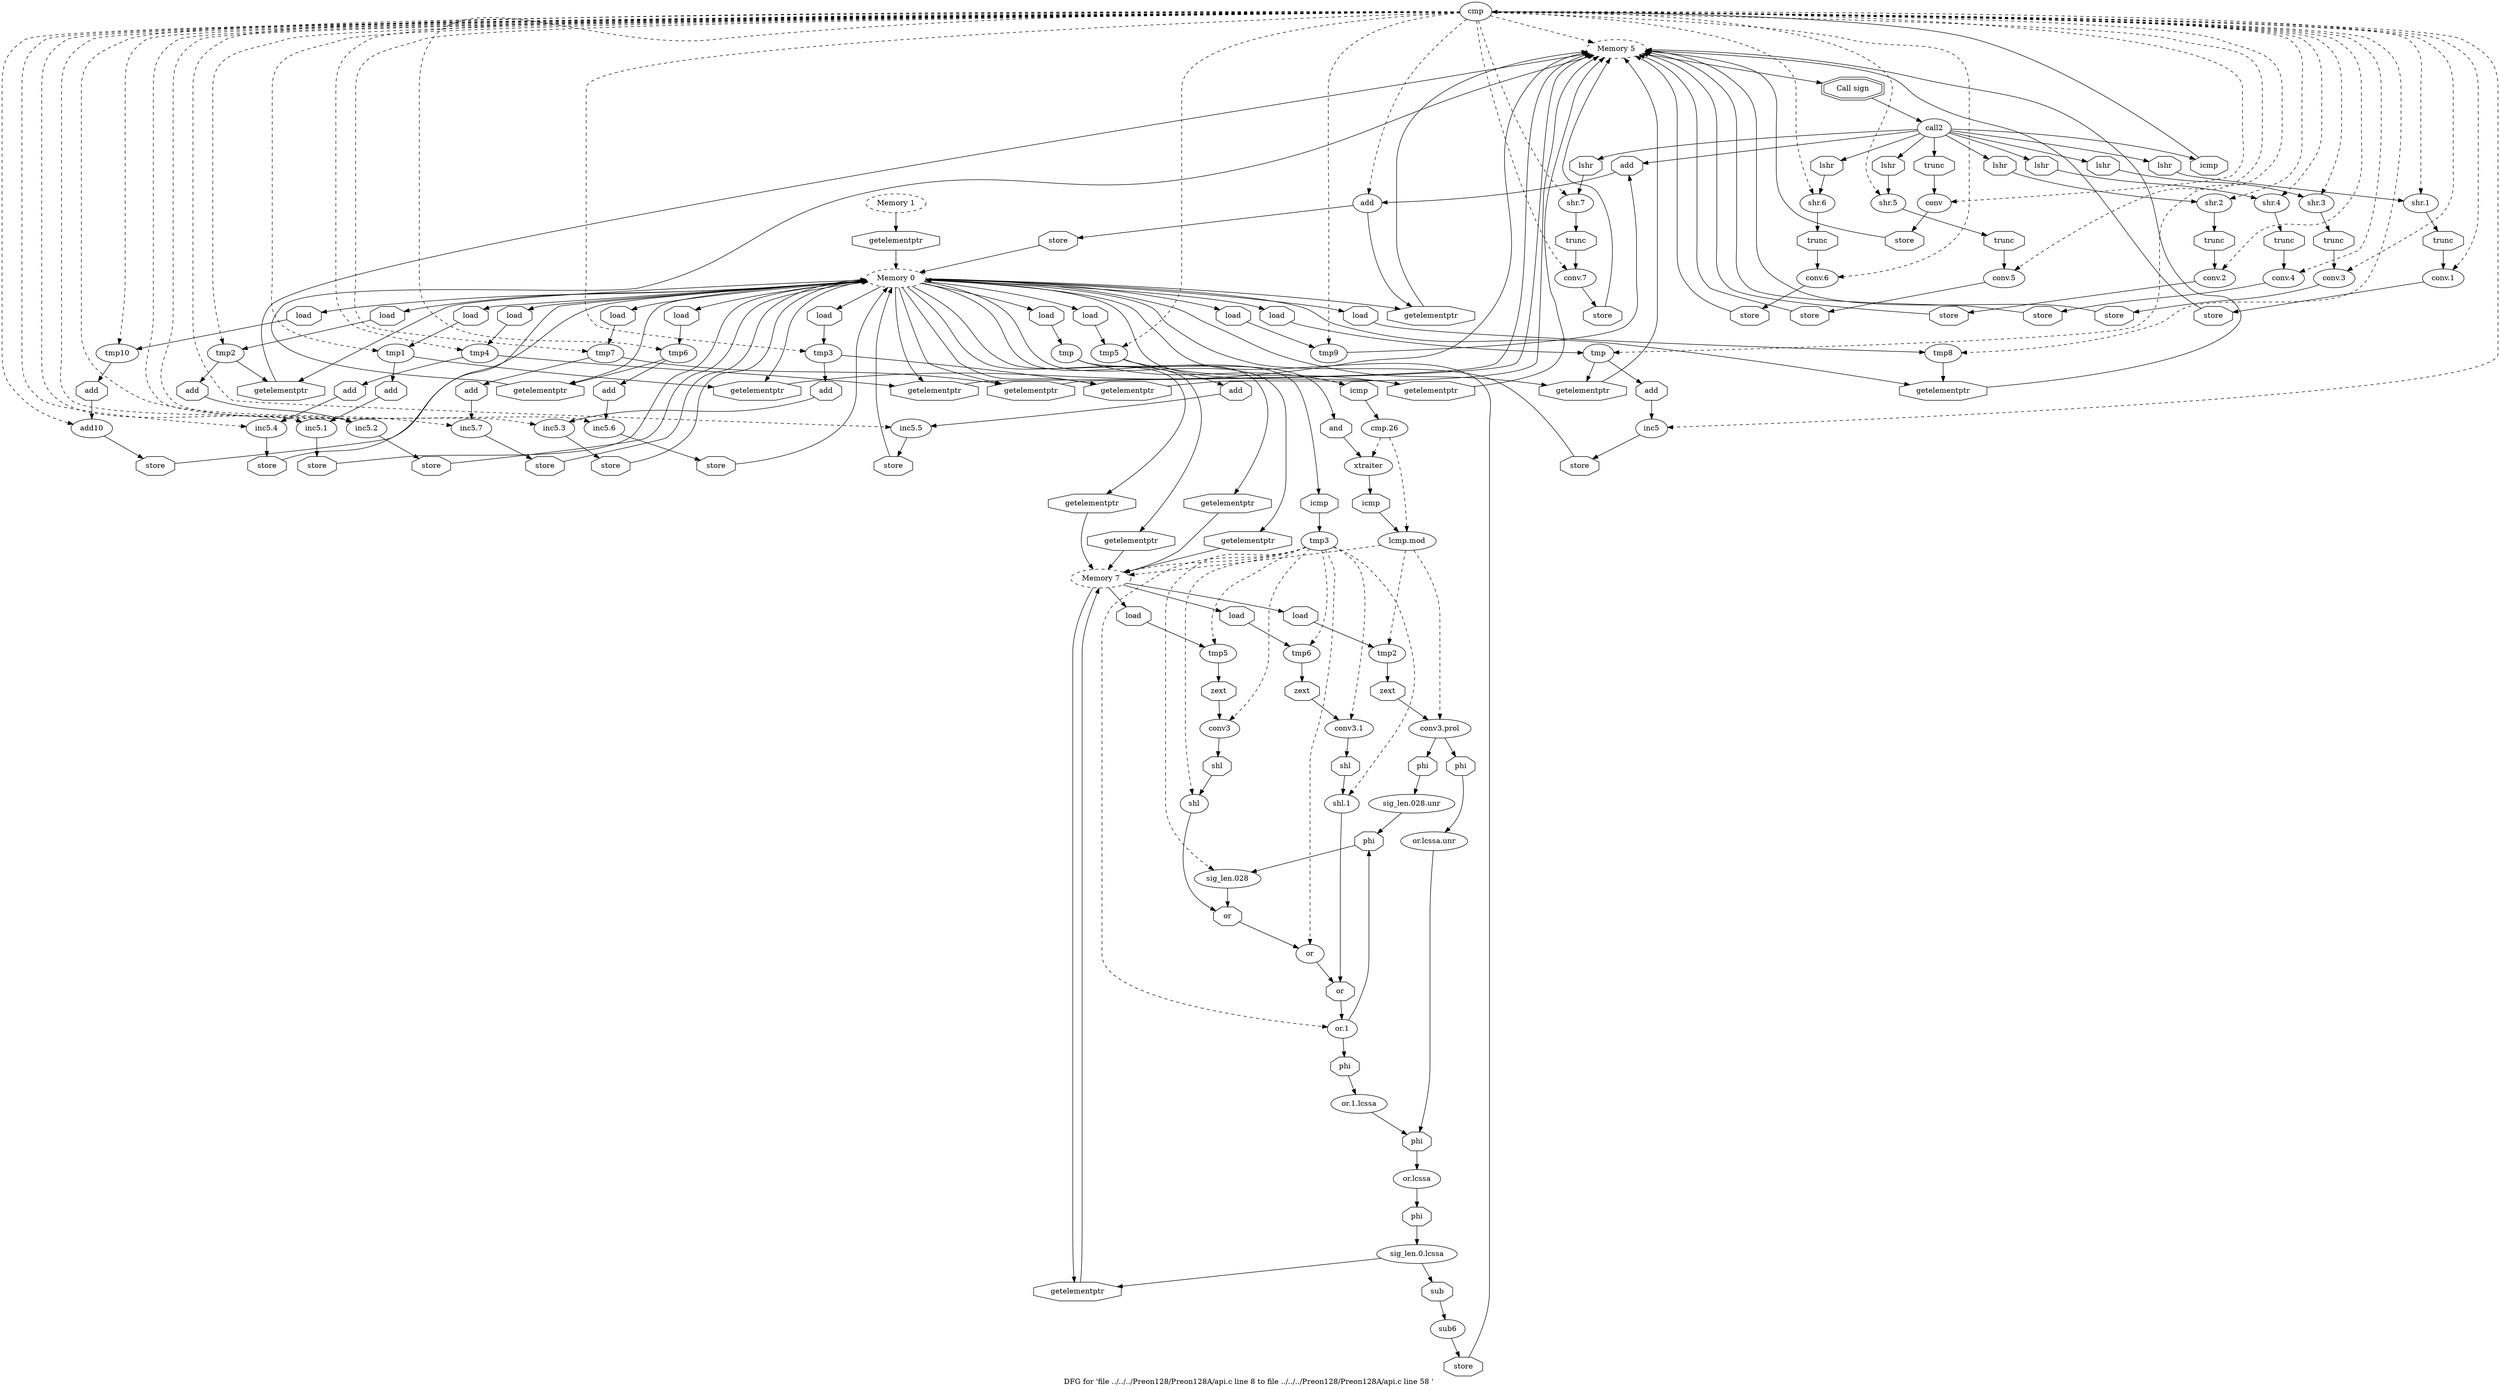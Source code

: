 digraph "DFG for 'file ../../../Preon128/Preon128A/api.c line 8 to file ../../../Preon128/Preon128A/api.c line 58 '  "{
label="DFG for 'file ../../../Preon128/Preon128A/api.c line 8 to file ../../../Preon128/Preon128A/api.c line 58 ' ";
node_2509[shape=ellipse,style=solid,label="cmp"]
node_2506[shape=ellipse,style=dashed,label="Memory 5"]
"node_2509"->"node_2506" [style=dashed]
node_2582[shape=ellipse,style=solid,label="inc5.6"]
"node_2509"->"node_2582" [style=dashed]
node_2587[shape=ellipse,style=solid,label="shr.7"]
"node_2509"->"node_2587" [style=dashed]
node_2524[shape=ellipse,style=solid,label="tmp1"]
"node_2509"->"node_2524" [style=dashed]
node_2589[shape=ellipse,style=solid,label="conv.7"]
"node_2509"->"node_2589" [style=dashed]
node_2531[shape=ellipse,style=solid,label="shr.2"]
"node_2509"->"node_2531" [style=dashed]
node_2591[shape=ellipse,style=solid,label="tmp7"]
"node_2509"->"node_2591" [style=dashed]
node_2593[shape=ellipse,style=solid,label="inc5.7"]
"node_2509"->"node_2593" [style=dashed]
node_2554[shape=ellipse,style=solid,label="shr.4"]
"node_2509"->"node_2554" [style=dashed]
node_2544[shape=ellipse,style=solid,label="conv.3"]
"node_2509"->"node_2544" [style=dashed]
node_2542[shape=ellipse,style=solid,label="shr.3"]
"node_2509"->"node_2542" [style=dashed]
node_2567[shape=ellipse,style=solid,label="conv.5"]
"node_2509"->"node_2567" [style=dashed]
node_2558[shape=ellipse,style=solid,label="tmp4"]
"node_2509"->"node_2558" [style=dashed]
node_2580[shape=ellipse,style=solid,label="tmp6"]
"node_2509"->"node_2580" [style=dashed]
node_2556[shape=ellipse,style=solid,label="conv.4"]
"node_2509"->"node_2556" [style=dashed]
node_2598[shape=ellipse,style=solid,label="tmp8"]
"node_2509"->"node_2598" [style=dashed]
node_2571[shape=ellipse,style=solid,label="inc5.5"]
"node_2509"->"node_2571" [style=dashed]
node_2569[shape=ellipse,style=solid,label="tmp5"]
"node_2509"->"node_2569" [style=dashed]
node_2526[shape=ellipse,style=solid,label="inc5.1"]
"node_2509"->"node_2526" [style=dashed]
node_2576[shape=ellipse,style=solid,label="shr.6"]
"node_2509"->"node_2576" [style=dashed]
node_2533[shape=ellipse,style=solid,label="conv.2"]
"node_2509"->"node_2533" [style=dashed]
node_2601[shape=ellipse,style=solid,label="tmp9"]
"node_2509"->"node_2601" [style=dashed]
node_2547[shape=ellipse,style=solid,label="tmp3"]
"node_2509"->"node_2547" [style=dashed]
node_2515[shape=ellipse,style=solid,label="inc5"]
"node_2509"->"node_2515" [style=dashed]
node_2603[shape=ellipse,style=solid,label="add"]
"node_2509"->"node_2603" [style=dashed]
node_2549[shape=ellipse,style=solid,label="inc5.3"]
"node_2509"->"node_2549" [style=dashed]
node_2565[shape=ellipse,style=solid,label="shr.5"]
"node_2509"->"node_2565" [style=dashed]
node_2560[shape=ellipse,style=solid,label="inc5.4"]
"node_2509"->"node_2560" [style=dashed]
node_2607[shape=ellipse,style=solid,label="tmp10"]
"node_2509"->"node_2607" [style=dashed]
node_2513[shape=ellipse,style=solid,label="tmp"]
"node_2509"->"node_2513" [style=dashed]
node_2609[shape=ellipse,style=solid,label="add10"]
"node_2509"->"node_2609" [style=dashed]
node_2511[shape=ellipse,style=solid,label="conv"]
"node_2509"->"node_2511" [style=dashed]
node_2578[shape=ellipse,style=solid,label="conv.6"]
"node_2509"->"node_2578" [style=dashed]
node_2537[shape=ellipse,style=solid,label="inc5.2"]
"node_2509"->"node_2537" [style=dashed]
node_2520[shape=ellipse,style=solid,label="shr.1"]
"node_2509"->"node_2520" [style=dashed]
node_2522[shape=ellipse,style=solid,label="conv.1"]
"node_2509"->"node_2522" [style=dashed]
node_2535[shape=ellipse,style=solid,label="tmp2"]
"node_2509"->"node_2535" [style=dashed]
node_2508[shape=doubleoctagon,style=solid,label="Call sign"]
node_2507[shape=ellipse,style=solid,label="call2"]
"node_2508"->"node_2507"
node_2588[shape=octagon,style=solid,label="lshr"]
"node_2507"->"node_2588"
node_2532[shape=octagon,style=solid,label="lshr"]
"node_2507"->"node_2532"
node_2510[shape=octagon,style=solid,label="icmp"]
"node_2507"->"node_2510"
node_2555[shape=octagon,style=solid,label="lshr"]
"node_2507"->"node_2555"
node_2604[shape=octagon,style=solid,label="add"]
"node_2507"->"node_2604"
node_2521[shape=octagon,style=solid,label="lshr"]
"node_2507"->"node_2521"
node_2512[shape=octagon,style=solid,label="trunc"]
"node_2507"->"node_2512"
node_2566[shape=octagon,style=solid,label="lshr"]
"node_2507"->"node_2566"
node_2577[shape=octagon,style=solid,label="lshr"]
"node_2507"->"node_2577"
node_2543[shape=octagon,style=solid,label="lshr"]
"node_2507"->"node_2543"
"node_2506"->"node_2508"
node_2505[shape=octagon,style=solid,label="getelementptr"]
node_2504[shape=ellipse,style=dashed,label="Memory 0"]
"node_2505"->"node_2504"
node_2581[shape=octagon,style=solid,label="load"]
"node_2504"->"node_2581"
node_2585[shape=octagon,style=solid,label="getelementptr"]
"node_2504"->"node_2585"
node_2592[shape=octagon,style=solid,label="load"]
"node_2504"->"node_2592"
node_2596[shape=octagon,style=solid,label="getelementptr"]
"node_2504"->"node_2596"
node_2552[shape=octagon,style=solid,label="getelementptr"]
"node_2504"->"node_2552"
node_2657[shape=octagon,style=solid,label="getelementptr"]
"node_2504"->"node_2657"
node_2563[shape=octagon,style=solid,label="getelementptr"]
"node_2504"->"node_2563"
node_2620[shape=octagon,style=solid,label="getelementptr"]
"node_2504"->"node_2620"
node_2525[shape=octagon,style=solid,label="load"]
"node_2504"->"node_2525"
node_2599[shape=octagon,style=solid,label="load"]
"node_2504"->"node_2599"
node_2600[shape=octagon,style=solid,label="getelementptr"]
"node_2504"->"node_2600"
node_2650[shape=octagon,style=solid,label="getelementptr"]
"node_2504"->"node_2650"
node_2602[shape=octagon,style=solid,label="load"]
"node_2504"->"node_2602"
node_2559[shape=octagon,style=solid,label="load"]
"node_2504"->"node_2559"
node_2574[shape=octagon,style=solid,label="getelementptr"]
"node_2504"->"node_2574"
node_2540[shape=octagon,style=solid,label="getelementptr"]
"node_2504"->"node_2540"
node_2514[shape=octagon,style=solid,label="load"]
"node_2504"->"node_2514"
node_2570[shape=octagon,style=solid,label="load"]
"node_2504"->"node_2570"
node_2606[shape=octagon,style=solid,label="getelementptr"]
"node_2504"->"node_2606"
node_2529[shape=octagon,style=solid,label="getelementptr"]
"node_2504"->"node_2529"
node_2608[shape=octagon,style=solid,label="load"]
"node_2504"->"node_2608"
node_2548[shape=octagon,style=solid,label="load"]
"node_2504"->"node_2548"
node_2641[shape=octagon,style=solid,label="getelementptr"]
"node_2504"->"node_2641"
node_2612[shape=octagon,style=solid,label="load"]
"node_2504"->"node_2612"
node_2536[shape=octagon,style=solid,label="load"]
"node_2504"->"node_2536"
node_2518[shape=octagon,style=solid,label="getelementptr"]
"node_2504"->"node_2518"
node_2503[shape=ellipse,style=dashed,label="Memory 1"]
"node_2503"->"node_2505"
"node_2581"->"node_2580"
node_2584[shape=octagon,style=solid,label="store"]
"node_2582"->"node_2584"
node_2583[shape=octagon,style=solid,label="add"]
"node_2583"->"node_2582"
"node_2584"->"node_2504"
node_2550[shape=octagon,style=solid,label="add"]
"node_2550"->"node_2549"
node_2621[shape=ellipse,style=solid,label="tmp2"]
node_2624[shape=octagon,style=solid,label="zext"]
"node_2621"->"node_2624"
node_2622[shape=octagon,style=solid,label="load"]
"node_2622"->"node_2621"
"node_2585"->"node_2506"
node_2586[shape=octagon,style=solid,label="store"]
"node_2586"->"node_2506"
node_2590[shape=octagon,style=solid,label="trunc"]
"node_2587"->"node_2590"
"node_2588"->"node_2587"
node_2539[shape=octagon,style=solid,label="store"]
"node_2539"->"node_2504"
node_2527[shape=octagon,style=solid,label="add"]
"node_2524"->"node_2527"
"node_2524"->"node_2529"
node_2597[shape=octagon,style=solid,label="store"]
"node_2589"->"node_2597"
"node_2590"->"node_2589"
node_2629[shape=ellipse,style=solid,label="tmp3"]
node_2651[shape=ellipse,style=solid,label="sig_len.028"]
"node_2629"->"node_2651" [style=dashed]
node_2637[shape=ellipse,style=solid,label="conv3.1"]
"node_2629"->"node_2637" [style=dashed]
node_2619[shape=ellipse,style=dashed,label="Memory 7"]
"node_2629"->"node_2619" [style=dashed]
node_2635[shape=ellipse,style=solid,label="shl.1"]
"node_2629"->"node_2635" [style=dashed]
node_2639[shape=ellipse,style=solid,label="tmp6"]
"node_2629"->"node_2639" [style=dashed]
node_2644[shape=ellipse,style=solid,label="shl"]
"node_2629"->"node_2644" [style=dashed]
node_2646[shape=ellipse,style=solid,label="conv3"]
"node_2629"->"node_2646" [style=dashed]
node_2642[shape=ellipse,style=solid,label="or"]
"node_2629"->"node_2642" [style=dashed]
node_2648[shape=ellipse,style=solid,label="tmp5"]
"node_2629"->"node_2648" [style=dashed]
node_2633[shape=ellipse,style=solid,label="or.1"]
"node_2629"->"node_2633" [style=dashed]
node_2630[shape=octagon,style=solid,label="icmp"]
"node_2630"->"node_2629"
node_2643[shape=octagon,style=solid,label="or"]
"node_2651"->"node_2643"
node_2652[shape=octagon,style=solid,label="phi"]
"node_2652"->"node_2651"
node_2534[shape=octagon,style=solid,label="trunc"]
"node_2531"->"node_2534"
node_2623[shape=ellipse,style=solid,label="conv3.prol"]
node_2626[shape=octagon,style=solid,label="phi"]
"node_2623"->"node_2626"
node_2628[shape=octagon,style=solid,label="phi"]
"node_2623"->"node_2628"
"node_2624"->"node_2623"
node_2551[shape=octagon,style=solid,label="store"]
"node_2551"->"node_2504"
node_2594[shape=octagon,style=solid,label="add"]
"node_2591"->"node_2594"
"node_2591"->"node_2596"
"node_2592"->"node_2591"
node_2545[shape=octagon,style=solid,label="trunc"]
"node_2545"->"node_2544"
node_2636[shape=octagon,style=solid,label="shl"]
"node_2637"->"node_2636"
node_2638[shape=octagon,style=solid,label="zext"]
"node_2638"->"node_2637"
node_2523[shape=octagon,style=solid,label="trunc"]
"node_2523"->"node_2522"
node_2595[shape=octagon,style=solid,label="store"]
"node_2593"->"node_2595"
"node_2594"->"node_2593"
node_2557[shape=octagon,style=solid,label="trunc"]
"node_2554"->"node_2557"
node_2653[shape=ellipse,style=solid,label="or.lcssa"]
node_2656[shape=octagon,style=solid,label="phi"]
"node_2653"->"node_2656"
node_2654[shape=octagon,style=solid,label="phi"]
"node_2654"->"node_2653"
"node_2595"->"node_2504"
"node_2596"->"node_2506"
"node_2557"->"node_2556"
node_2655[shape=ellipse,style=solid,label="sig_len.0.lcssa"]
node_2661[shape=octagon,style=solid,label="getelementptr"]
"node_2655"->"node_2661"
node_2659[shape=octagon,style=solid,label="sub"]
"node_2655"->"node_2659"
"node_2656"->"node_2655"
node_2553[shape=octagon,style=solid,label="store"]
"node_2544"->"node_2553"
node_2562[shape=octagon,style=solid,label="store"]
"node_2562"->"node_2504"
"node_2552"->"node_2506"
"node_2657"->"node_2619"
node_2658[shape=ellipse,style=solid,label="sub6"]
node_2660[shape=octagon,style=solid,label="store"]
"node_2658"->"node_2660"
node_2631[shape=ellipse,style=solid,label="or.1.lcssa"]
"node_2631"->"node_2654"
node_2632[shape=octagon,style=solid,label="phi"]
"node_2632"->"node_2631"
"node_2563"->"node_2506"
"node_2542"->"node_2545"
node_2575[shape=octagon,style=solid,label="store"]
"node_2567"->"node_2575"
"node_2619"->"node_2622"
"node_2619"->"node_2661"
node_2649[shape=octagon,style=solid,label="load"]
"node_2619"->"node_2649"
node_2640[shape=octagon,style=solid,label="load"]
"node_2619"->"node_2640"
"node_2620"->"node_2619"
node_2625[shape=ellipse,style=solid,label="or.lcssa.unr"]
"node_2625"->"node_2654"
"node_2626"->"node_2625"
"node_2558"->"node_2563"
node_2561[shape=octagon,style=solid,label="add"]
"node_2558"->"node_2561"
node_2572[shape=octagon,style=solid,label="add"]
"node_2572"->"node_2571"
node_2579[shape=octagon,style=solid,label="trunc"]
"node_2579"->"node_2578"
"node_2580"->"node_2583"
"node_2580"->"node_2585"
node_2564[shape=octagon,style=solid,label="store"]
"node_2556"->"node_2564"
"node_2597"->"node_2506"
"node_2598"->"node_2600"
node_2615[shape=ellipse,style=solid,label="xtraiter"]
node_2618[shape=octagon,style=solid,label="icmp"]
"node_2615"->"node_2618"
node_2616[shape=octagon,style=solid,label="and"]
"node_2616"->"node_2615"
"node_2564"->"node_2506"
node_2573[shape=octagon,style=solid,label="store"]
"node_2571"->"node_2573"
"node_2569"->"node_2572"
"node_2569"->"node_2574"
"node_2525"->"node_2524"
node_2528[shape=octagon,style=solid,label="store"]
"node_2526"->"node_2528"
node_2634[shape=octagon,style=solid,label="or"]
"node_2635"->"node_2634"
"node_2636"->"node_2635"
"node_2573"->"node_2504"
"node_2599"->"node_2598"
"node_2600"->"node_2506"
"node_2575"->"node_2506"
"node_2576"->"node_2579"
"node_2527"->"node_2526"
"node_2661"->"node_2619"
"node_2532"->"node_2531"
"node_2649"->"node_2648"
"node_2650"->"node_2619"
node_2617[shape=ellipse,style=solid,label="lcmp.mod"]
"node_2617"->"node_2621" [style=dashed]
"node_2617"->"node_2623" [style=dashed]
"node_2617"->"node_2619" [style=dashed]
"node_2618"->"node_2617"
"node_2510"->"node_2509"
node_2517[shape=octagon,style=solid,label="store"]
"node_2517"->"node_2504"
node_2516[shape=octagon,style=solid,label="add"]
"node_2516"->"node_2515"
node_2541[shape=octagon,style=solid,label="store"]
"node_2533"->"node_2541"
"node_2528"->"node_2504"
node_2546[shape=octagon,style=solid,label="store"]
"node_2546"->"node_2504"
node_2568[shape=octagon,style=solid,label="trunc"]
"node_2568"->"node_2567"
"node_2555"->"node_2554"
"node_2601"->"node_2604"
"node_2602"->"node_2601"
"node_2547"->"node_2550"
"node_2547"->"node_2552"
"node_2559"->"node_2558"
"node_2574"->"node_2506"
"node_2639"->"node_2638"
"node_2640"->"node_2639"
"node_2515"->"node_2517"
"node_2540"->"node_2506"
"node_2514"->"node_2513"
"node_2534"->"node_2533"
node_2605[shape=octagon,style=solid,label="store"]
"node_2603"->"node_2605"
"node_2603"->"node_2606"
"node_2604"->"node_2603"
"node_2549"->"node_2551"
"node_2570"->"node_2569"
"node_2565"->"node_2568"
"node_2541"->"node_2506"
"node_2605"->"node_2504"
"node_2606"->"node_2506"
"node_2529"->"node_2506"
"node_2560"->"node_2562"
node_2530[shape=octagon,style=solid,label="store"]
"node_2530"->"node_2506"
node_2610[shape=octagon,style=solid,label="add"]
"node_2607"->"node_2610"
"node_2608"->"node_2607"
"node_2548"->"node_2547"
"node_2643"->"node_2642"
"node_2644"->"node_2643"
"node_2521"->"node_2520"
node_2645[shape=octagon,style=solid,label="shl"]
"node_2645"->"node_2644"
"node_2646"->"node_2645"
"node_2513"->"node_2516"
"node_2513"->"node_2518"
"node_2512"->"node_2511"
"node_2641"->"node_2619"
"node_2642"->"node_2634"
"node_2609"->"node_2546"
"node_2610"->"node_2609"
"node_2561"->"node_2560"
"node_2566"->"node_2565"
node_2611[shape=ellipse,style=solid,label="tmp"]
"node_2611"->"node_2630"
"node_2611"->"node_2616"
node_2614[shape=octagon,style=solid,label="icmp"]
"node_2611"->"node_2614"
"node_2612"->"node_2611"
"node_2659"->"node_2658"
"node_2660"->"node_2504"
node_2519[shape=octagon,style=solid,label="store"]
"node_2511"->"node_2519"
"node_2577"->"node_2576"
"node_2578"->"node_2586"
"node_2553"->"node_2506"
"node_2536"->"node_2535"
"node_2543"->"node_2542"
node_2647[shape=octagon,style=solid,label="zext"]
"node_2647"->"node_2646"
"node_2648"->"node_2647"
"node_2633"->"node_2652"
"node_2633"->"node_2632"
"node_2634"->"node_2633"
node_2627[shape=ellipse,style=solid,label="sig_len.028.unr"]
"node_2627"->"node_2652"
"node_2628"->"node_2627"
"node_2537"->"node_2539"
"node_2518"->"node_2506"
node_2538[shape=octagon,style=solid,label="add"]
"node_2538"->"node_2537"
node_2613[shape=ellipse,style=solid,label="cmp.26"]
"node_2613"->"node_2615" [style=dashed]
"node_2613"->"node_2617" [style=dashed]
"node_2614"->"node_2613"
"node_2520"->"node_2523"
"node_2522"->"node_2530"
"node_2535"->"node_2540"
"node_2535"->"node_2538"
"node_2519"->"node_2506"
}

